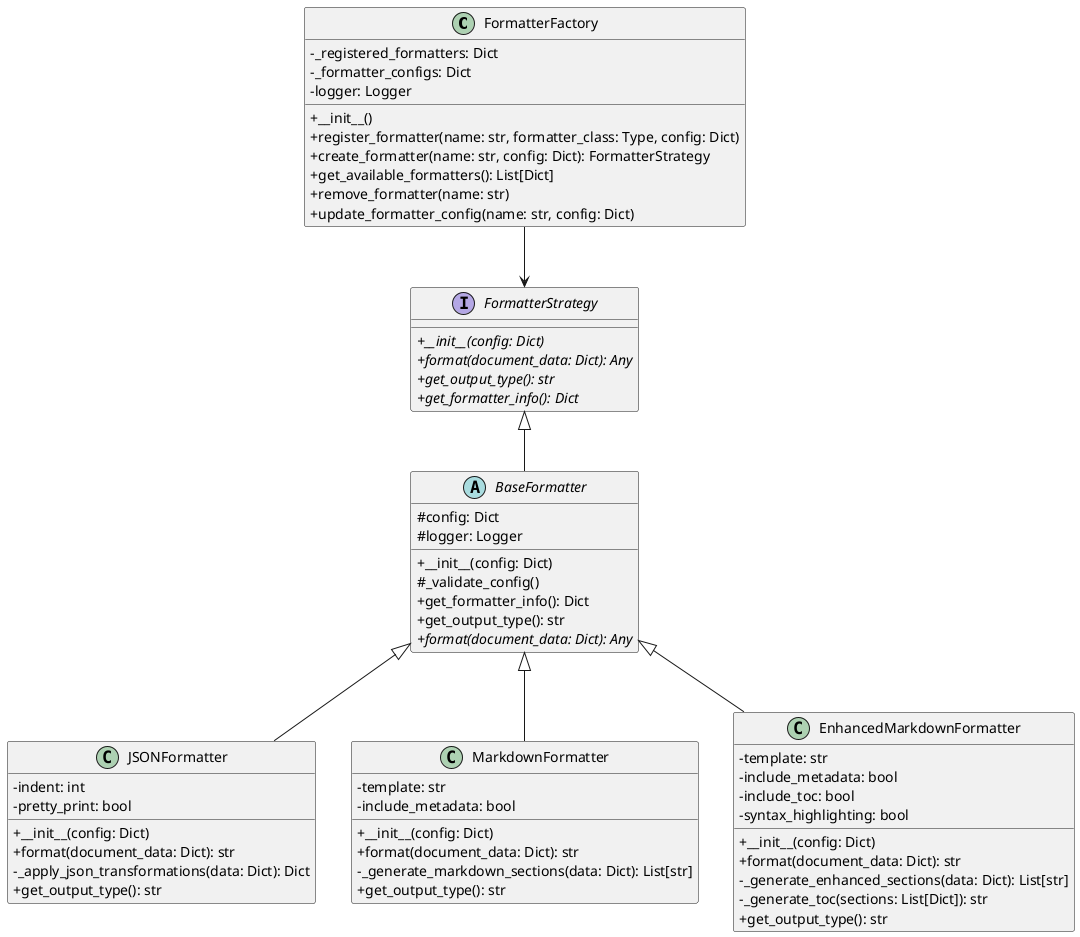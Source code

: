 ' Configure PlantUML server
!define PLANTUML_SERVER_URL https://www.plantuml.com/plantuml

@startuml Formatter_ClassDiagram
skinparam classAttributeIconSize 0

class FormatterFactory {
  -_registered_formatters: Dict
  -_formatter_configs: Dict
  -logger: Logger
  +__init__()
  +register_formatter(name: str, formatter_class: Type, config: Dict)
  +create_formatter(name: str, config: Dict): FormatterStrategy
  +get_available_formatters(): List[Dict]
  +remove_formatter(name: str)
  +update_formatter_config(name: str, config: Dict)
}

interface FormatterStrategy {
  {abstract} +__init__(config: Dict)
  {abstract} +format(document_data: Dict): Any
  {abstract} +get_output_type(): str
  {abstract} +get_formatter_info(): Dict
}

abstract BaseFormatter {
  #config: Dict
  #logger: Logger
  +__init__(config: Dict)
  #_validate_config()
  +get_formatter_info(): Dict
  +get_output_type(): str
  {abstract} +format(document_data: Dict): Any
}

class JSONFormatter {
  -indent: int
  -pretty_print: bool
  +__init__(config: Dict)
  +format(document_data: Dict): str
  -_apply_json_transformations(data: Dict): Dict
  +get_output_type(): str
}

class MarkdownFormatter {
  -template: str
  -include_metadata: bool
  +__init__(config: Dict)
  +format(document_data: Dict): str
  -_generate_markdown_sections(data: Dict): List[str]
  +get_output_type(): str
}

class EnhancedMarkdownFormatter {
  -template: str
  -include_metadata: bool
  -include_toc: bool
  -syntax_highlighting: bool
  +__init__(config: Dict)
  +format(document_data: Dict): str
  -_generate_enhanced_sections(data: Dict): List[str]
  -_generate_toc(sections: List[Dict]): str
  +get_output_type(): str
}

FormatterFactory --> FormatterStrategy
FormatterStrategy <|-- BaseFormatter
BaseFormatter <|-- JSONFormatter
BaseFormatter <|-- MarkdownFormatter
BaseFormatter <|-- EnhancedMarkdownFormatter

@enduml